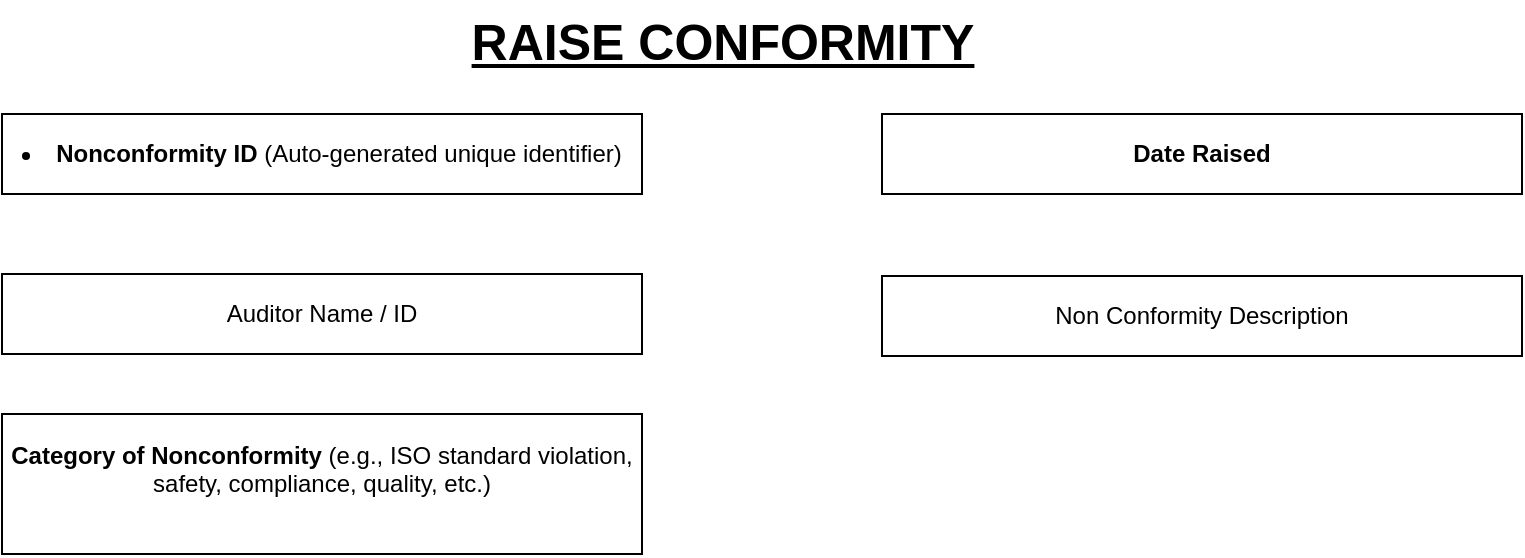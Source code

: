 <mxfile version="24.7.17" pages="3">
  <diagram name="SansIA" id="mW-6R9g2St-HQa-Gvcc2">
    <mxGraphModel dx="1434" dy="772" grid="1" gridSize="10" guides="1" tooltips="1" connect="1" arrows="1" fold="1" page="1" pageScale="1" pageWidth="850" pageHeight="1100" math="0" shadow="0">
      <root>
        <mxCell id="0" />
        <mxCell id="1" parent="0" />
        <mxCell id="n-wbg8E86vrRZwKDdy0b-13" value="&lt;font style=&quot;font-size: 25px;&quot;&gt;&lt;b&gt;&lt;u&gt;RAISE CONFORMITY&lt;/u&gt;&lt;/b&gt;&lt;/font&gt;" style="text;html=1;align=center;verticalAlign=middle;resizable=0;points=[];autosize=1;strokeColor=none;fillColor=none;" parent="1" vertex="1">
          <mxGeometry x="265" y="63" width="270" height="40" as="geometry" />
        </mxCell>
        <mxCell id="o8UrbgC1D1KuYhEBTo0t-1" value="&lt;li&gt;&lt;strong&gt;Nonconformity ID&lt;/strong&gt; (Auto-generated unique identifier)&lt;/li&gt;" style="rounded=0;whiteSpace=wrap;html=1;" vertex="1" parent="1">
          <mxGeometry x="40" y="120" width="320" height="40" as="geometry" />
        </mxCell>
        <mxCell id="o8UrbgC1D1KuYhEBTo0t-2" value="&lt;b&gt;Date Raised&lt;/b&gt;" style="rounded=0;whiteSpace=wrap;html=1;" vertex="1" parent="1">
          <mxGeometry x="480" y="120" width="320" height="40" as="geometry" />
        </mxCell>
        <mxCell id="o8UrbgC1D1KuYhEBTo0t-3" value="Auditor Name / ID" style="rounded=0;whiteSpace=wrap;html=1;" vertex="1" parent="1">
          <mxGeometry x="40" y="200" width="320" height="40" as="geometry" />
        </mxCell>
        <mxCell id="CCrLASGQos-RDN-FPQm--1" value="Non Conformity Description" style="rounded=0;whiteSpace=wrap;html=1;" vertex="1" parent="1">
          <mxGeometry x="480" y="201" width="320" height="40" as="geometry" />
        </mxCell>
        <mxCell id="CCrLASGQos-RDN-FPQm--2" value="&#xa;&lt;strong&gt;Category of Nonconformity&lt;/strong&gt; (e.g., ISO standard violation, safety, compliance, quality, etc.)&#xa;&#xa;" style="rounded=0;whiteSpace=wrap;html=1;" vertex="1" parent="1">
          <mxGeometry x="40" y="270" width="320" height="70" as="geometry" />
        </mxCell>
      </root>
    </mxGraphModel>
  </diagram>
  <diagram id="EWs5lBqnEAIvrPdi3IeY" name="RISK IDENTITY">
    <mxGraphModel dx="1114" dy="550" grid="1" gridSize="10" guides="1" tooltips="1" connect="1" arrows="1" fold="1" page="1" pageScale="1" pageWidth="850" pageHeight="1100" math="0" shadow="0">
      <root>
        <mxCell id="0" />
        <mxCell id="1" parent="0" />
        <mxCell id="m34rvG7Fkdk66_doCMf_-1" value="&lt;font style=&quot;font-size: 19px;&quot;&gt;&lt;u&gt;RISK IDENTITY LVL 1&lt;/u&gt;&lt;/font&gt;" style="text;html=1;align=center;verticalAlign=middle;resizable=0;points=[];autosize=1;strokeColor=none;fillColor=none;" vertex="1" parent="1">
          <mxGeometry x="285" y="25" width="210" height="40" as="geometry" />
        </mxCell>
        <mxCell id="RIBKuCLGo1-vRPEEH0f5-1" value="ENTITY&amp;nbsp;" style="rounded=0;whiteSpace=wrap;html=1;" vertex="1" parent="1">
          <mxGeometry x="130" y="130" width="120" height="60" as="geometry" />
        </mxCell>
        <mxCell id="RIBKuCLGo1-vRPEEH0f5-2" value="GROUP" style="rounded=0;whiteSpace=wrap;html=1;" vertex="1" parent="1">
          <mxGeometry x="280" y="130" width="120" height="60" as="geometry" />
        </mxCell>
        <mxCell id="RIBKuCLGo1-vRPEEH0f5-3" value="DEPARTMENT" style="rounded=0;whiteSpace=wrap;html=1;" vertex="1" parent="1">
          <mxGeometry x="425" y="130" width="120" height="60" as="geometry" />
        </mxCell>
        <mxCell id="RIBKuCLGo1-vRPEEH0f5-4" value="UNIT&lt;span style=&quot;color: rgba(0, 0, 0, 0); font-family: monospace; font-size: 0px; text-align: start; text-wrap: nowrap;&quot;&gt;%3CmxGraphModel%3E%3Croot%3E%3CmxCell%20id%3D%220%22%2F%3E%3CmxCell%20id%3D%221%22%20parent%3D%220%22%2F%3E%3CmxCell%20id%3D%222%22%20value%3D%22DEPARTMENT%22%20style%3D%22rounded%3D0%3BwhiteSpace%3Dwrap%3Bhtml%3D1%3B%22%20vertex%3D%221%22%20parent%3D%221%22%3E%3CmxGeometry%20x%3D%22425%22%20y%3D%22130%22%20width%3D%22120%22%20height%3D%2260%22%20as%3D%22geometry%22%2F%3E%3C%2FmxCell%3E%3C%2Froot%3E%3C%2FmxGraphModel%3E&lt;/span&gt;" style="rounded=0;whiteSpace=wrap;html=1;" vertex="1" parent="1">
          <mxGeometry x="570" y="130" width="120" height="60" as="geometry" />
        </mxCell>
        <UserObject label="RISK(CHOOSE RISK)" link="data:page/id,_HB0VeU0kvF9GRF_q95l" id="RIBKuCLGo1-vRPEEH0f5-5">
          <mxCell style="rounded=0;whiteSpace=wrap;html=1;" vertex="1" parent="1">
            <mxGeometry x="570" y="210" width="120" height="60" as="geometry" />
          </mxCell>
        </UserObject>
        <UserObject label="RISK" link="data:page/id,_HB0VeU0kvF9GRF_q95l" id="oWHWiZua6PDrsJMOB_Yt-1">
          <mxCell style="rounded=0;whiteSpace=wrap;html=1;" vertex="1" parent="1">
            <mxGeometry x="425" y="210" width="120" height="60" as="geometry" />
          </mxCell>
        </UserObject>
      </root>
    </mxGraphModel>
  </diagram>
  <diagram id="_HB0VeU0kvF9GRF_q95l" name="Risk">
    <mxGraphModel dx="1114" dy="550" grid="1" gridSize="10" guides="1" tooltips="1" connect="1" arrows="1" fold="1" page="1" pageScale="1" pageWidth="850" pageHeight="1100" math="0" shadow="0">
      <root>
        <mxCell id="0" />
        <mxCell id="1" parent="0" />
        <mxCell id="ddYnNTTltM6RHN5nDhuk-11" style="edgeStyle=orthogonalEdgeStyle;rounded=0;orthogonalLoop=1;jettySize=auto;html=1;exitX=1;exitY=0.5;exitDx=0;exitDy=0;entryX=0;entryY=0.5;entryDx=0;entryDy=0;" edge="1" parent="1" source="ddYnNTTltM6RHN5nDhuk-1" target="ddYnNTTltM6RHN5nDhuk-2">
          <mxGeometry relative="1" as="geometry" />
        </mxCell>
        <mxCell id="ddYnNTTltM6RHN5nDhuk-1" value="" style="ellipse;whiteSpace=wrap;html=1;aspect=fixed;" vertex="1" parent="1">
          <mxGeometry x="90" y="100" width="80" height="80" as="geometry" />
        </mxCell>
        <mxCell id="zG2rM_NpnwpGUWVDEsYQ-1" style="edgeStyle=orthogonalEdgeStyle;rounded=0;orthogonalLoop=1;jettySize=auto;html=1;exitX=1;exitY=0.5;exitDx=0;exitDy=0;entryX=0;entryY=0.5;entryDx=0;entryDy=0;" edge="1" parent="1" source="ddYnNTTltM6RHN5nDhuk-2" target="ddYnNTTltM6RHN5nDhuk-3">
          <mxGeometry relative="1" as="geometry" />
        </mxCell>
        <mxCell id="ddYnNTTltM6RHN5nDhuk-2" value="TITLE" style="rounded=0;whiteSpace=wrap;html=1;" vertex="1" parent="1">
          <mxGeometry x="190" y="110" width="120" height="60" as="geometry" />
        </mxCell>
        <mxCell id="zG2rM_NpnwpGUWVDEsYQ-2" style="edgeStyle=orthogonalEdgeStyle;rounded=0;orthogonalLoop=1;jettySize=auto;html=1;exitX=1;exitY=0.5;exitDx=0;exitDy=0;entryX=0;entryY=0.5;entryDx=0;entryDy=0;" edge="1" parent="1" source="ddYnNTTltM6RHN5nDhuk-3" target="ddYnNTTltM6RHN5nDhuk-4">
          <mxGeometry relative="1" as="geometry" />
        </mxCell>
        <mxCell id="ddYnNTTltM6RHN5nDhuk-3" value="FACTORS" style="rounded=0;whiteSpace=wrap;html=1;" vertex="1" parent="1">
          <mxGeometry x="330" y="110" width="120" height="60" as="geometry" />
        </mxCell>
        <mxCell id="zG2rM_NpnwpGUWVDEsYQ-3" style="edgeStyle=orthogonalEdgeStyle;rounded=0;orthogonalLoop=1;jettySize=auto;html=1;exitX=1;exitY=0.5;exitDx=0;exitDy=0;entryX=0;entryY=0.5;entryDx=0;entryDy=0;" edge="1" parent="1" source="ddYnNTTltM6RHN5nDhuk-4" target="ddYnNTTltM6RHN5nDhuk-5">
          <mxGeometry relative="1" as="geometry" />
        </mxCell>
        <mxCell id="ddYnNTTltM6RHN5nDhuk-4" value="TYPE" style="rounded=0;whiteSpace=wrap;html=1;" vertex="1" parent="1">
          <mxGeometry x="470" y="110" width="120" height="60" as="geometry" />
        </mxCell>
        <mxCell id="ddYnNTTltM6RHN5nDhuk-5" value="DESCRIPTION" style="rounded=0;whiteSpace=wrap;html=1;" vertex="1" parent="1">
          <mxGeometry x="610" y="110" width="120" height="60" as="geometry" />
        </mxCell>
        <mxCell id="ddYnNTTltM6RHN5nDhuk-6" value="ENTITY" style="rounded=0;whiteSpace=wrap;html=1;" vertex="1" parent="1">
          <mxGeometry x="610" y="190" width="120" height="60" as="geometry" />
        </mxCell>
        <mxCell id="ddYnNTTltM6RHN5nDhuk-7" value="GROUP" style="rounded=0;whiteSpace=wrap;html=1;" vertex="1" parent="1">
          <mxGeometry x="610" y="272.5" width="120" height="60" as="geometry" />
        </mxCell>
        <mxCell id="ddYnNTTltM6RHN5nDhuk-13" style="edgeStyle=orthogonalEdgeStyle;rounded=0;orthogonalLoop=1;jettySize=auto;html=1;exitX=0;exitY=0.5;exitDx=0;exitDy=0;" edge="1" parent="1" source="ddYnNTTltM6RHN5nDhuk-9" target="ddYnNTTltM6RHN5nDhuk-12">
          <mxGeometry relative="1" as="geometry" />
        </mxCell>
        <mxCell id="ddYnNTTltM6RHN5nDhuk-9" value="UNIT" style="rounded=0;whiteSpace=wrap;html=1;" vertex="1" parent="1">
          <mxGeometry x="330" y="267.5" width="120" height="60" as="geometry" />
        </mxCell>
        <mxCell id="ddYnNTTltM6RHN5nDhuk-10" value="DEPARTMENT" style="rounded=0;whiteSpace=wrap;html=1;" vertex="1" parent="1">
          <mxGeometry x="470" y="272.5" width="120" height="55" as="geometry" />
        </mxCell>
        <UserObject label="END" link="data:page/id,EWs5lBqnEAIvrPdi3IeY" id="ddYnNTTltM6RHN5nDhuk-12">
          <mxCell style="ellipse;whiteSpace=wrap;html=1;aspect=fixed;" vertex="1" parent="1">
            <mxGeometry x="210" y="257.5" width="80" height="80" as="geometry" />
          </mxCell>
        </UserObject>
      </root>
    </mxGraphModel>
  </diagram>
</mxfile>
